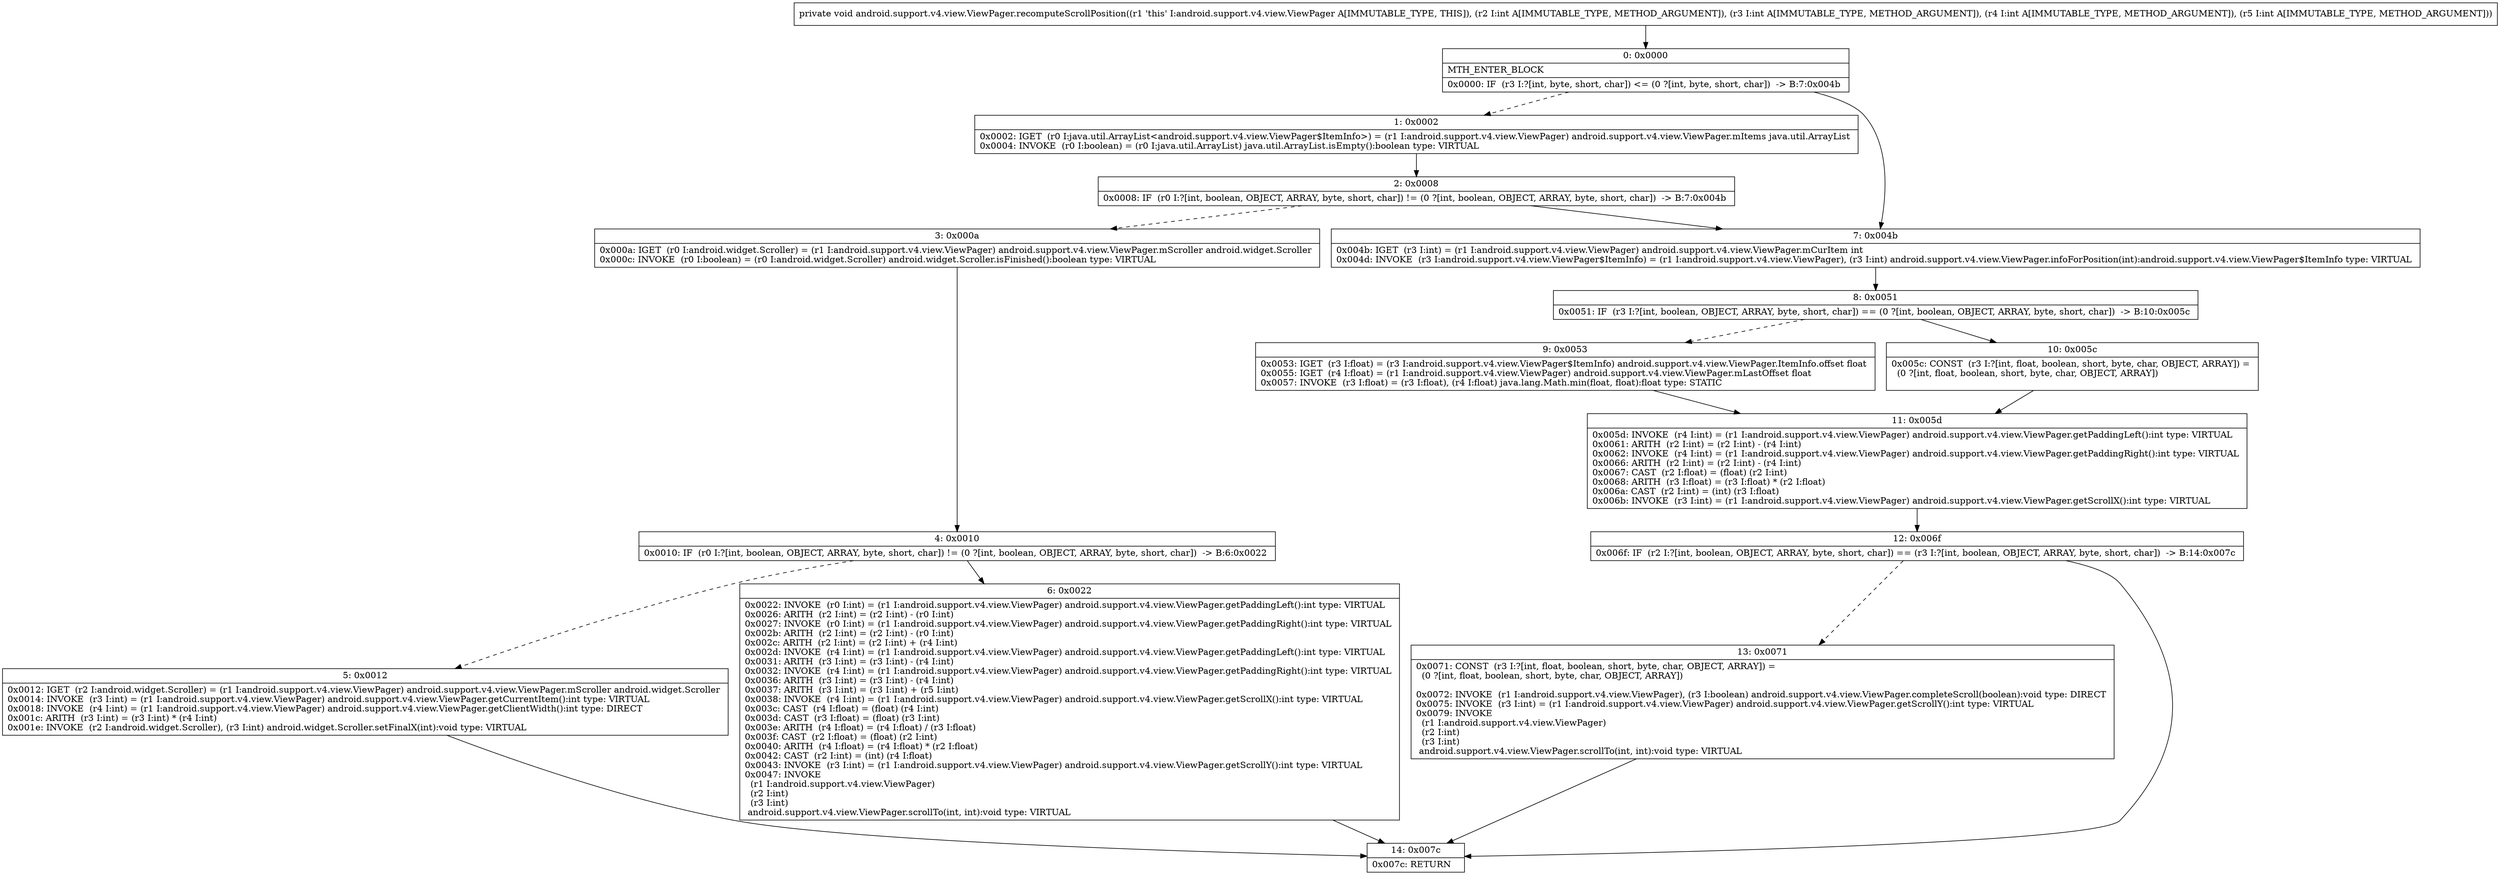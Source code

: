 digraph "CFG forandroid.support.v4.view.ViewPager.recomputeScrollPosition(IIII)V" {
Node_0 [shape=record,label="{0\:\ 0x0000|MTH_ENTER_BLOCK\l|0x0000: IF  (r3 I:?[int, byte, short, char]) \<= (0 ?[int, byte, short, char])  \-\> B:7:0x004b \l}"];
Node_1 [shape=record,label="{1\:\ 0x0002|0x0002: IGET  (r0 I:java.util.ArrayList\<android.support.v4.view.ViewPager$ItemInfo\>) = (r1 I:android.support.v4.view.ViewPager) android.support.v4.view.ViewPager.mItems java.util.ArrayList \l0x0004: INVOKE  (r0 I:boolean) = (r0 I:java.util.ArrayList) java.util.ArrayList.isEmpty():boolean type: VIRTUAL \l}"];
Node_2 [shape=record,label="{2\:\ 0x0008|0x0008: IF  (r0 I:?[int, boolean, OBJECT, ARRAY, byte, short, char]) != (0 ?[int, boolean, OBJECT, ARRAY, byte, short, char])  \-\> B:7:0x004b \l}"];
Node_3 [shape=record,label="{3\:\ 0x000a|0x000a: IGET  (r0 I:android.widget.Scroller) = (r1 I:android.support.v4.view.ViewPager) android.support.v4.view.ViewPager.mScroller android.widget.Scroller \l0x000c: INVOKE  (r0 I:boolean) = (r0 I:android.widget.Scroller) android.widget.Scroller.isFinished():boolean type: VIRTUAL \l}"];
Node_4 [shape=record,label="{4\:\ 0x0010|0x0010: IF  (r0 I:?[int, boolean, OBJECT, ARRAY, byte, short, char]) != (0 ?[int, boolean, OBJECT, ARRAY, byte, short, char])  \-\> B:6:0x0022 \l}"];
Node_5 [shape=record,label="{5\:\ 0x0012|0x0012: IGET  (r2 I:android.widget.Scroller) = (r1 I:android.support.v4.view.ViewPager) android.support.v4.view.ViewPager.mScroller android.widget.Scroller \l0x0014: INVOKE  (r3 I:int) = (r1 I:android.support.v4.view.ViewPager) android.support.v4.view.ViewPager.getCurrentItem():int type: VIRTUAL \l0x0018: INVOKE  (r4 I:int) = (r1 I:android.support.v4.view.ViewPager) android.support.v4.view.ViewPager.getClientWidth():int type: DIRECT \l0x001c: ARITH  (r3 I:int) = (r3 I:int) * (r4 I:int) \l0x001e: INVOKE  (r2 I:android.widget.Scroller), (r3 I:int) android.widget.Scroller.setFinalX(int):void type: VIRTUAL \l}"];
Node_6 [shape=record,label="{6\:\ 0x0022|0x0022: INVOKE  (r0 I:int) = (r1 I:android.support.v4.view.ViewPager) android.support.v4.view.ViewPager.getPaddingLeft():int type: VIRTUAL \l0x0026: ARITH  (r2 I:int) = (r2 I:int) \- (r0 I:int) \l0x0027: INVOKE  (r0 I:int) = (r1 I:android.support.v4.view.ViewPager) android.support.v4.view.ViewPager.getPaddingRight():int type: VIRTUAL \l0x002b: ARITH  (r2 I:int) = (r2 I:int) \- (r0 I:int) \l0x002c: ARITH  (r2 I:int) = (r2 I:int) + (r4 I:int) \l0x002d: INVOKE  (r4 I:int) = (r1 I:android.support.v4.view.ViewPager) android.support.v4.view.ViewPager.getPaddingLeft():int type: VIRTUAL \l0x0031: ARITH  (r3 I:int) = (r3 I:int) \- (r4 I:int) \l0x0032: INVOKE  (r4 I:int) = (r1 I:android.support.v4.view.ViewPager) android.support.v4.view.ViewPager.getPaddingRight():int type: VIRTUAL \l0x0036: ARITH  (r3 I:int) = (r3 I:int) \- (r4 I:int) \l0x0037: ARITH  (r3 I:int) = (r3 I:int) + (r5 I:int) \l0x0038: INVOKE  (r4 I:int) = (r1 I:android.support.v4.view.ViewPager) android.support.v4.view.ViewPager.getScrollX():int type: VIRTUAL \l0x003c: CAST  (r4 I:float) = (float) (r4 I:int) \l0x003d: CAST  (r3 I:float) = (float) (r3 I:int) \l0x003e: ARITH  (r4 I:float) = (r4 I:float) \/ (r3 I:float) \l0x003f: CAST  (r2 I:float) = (float) (r2 I:int) \l0x0040: ARITH  (r4 I:float) = (r4 I:float) * (r2 I:float) \l0x0042: CAST  (r2 I:int) = (int) (r4 I:float) \l0x0043: INVOKE  (r3 I:int) = (r1 I:android.support.v4.view.ViewPager) android.support.v4.view.ViewPager.getScrollY():int type: VIRTUAL \l0x0047: INVOKE  \l  (r1 I:android.support.v4.view.ViewPager)\l  (r2 I:int)\l  (r3 I:int)\l android.support.v4.view.ViewPager.scrollTo(int, int):void type: VIRTUAL \l}"];
Node_7 [shape=record,label="{7\:\ 0x004b|0x004b: IGET  (r3 I:int) = (r1 I:android.support.v4.view.ViewPager) android.support.v4.view.ViewPager.mCurItem int \l0x004d: INVOKE  (r3 I:android.support.v4.view.ViewPager$ItemInfo) = (r1 I:android.support.v4.view.ViewPager), (r3 I:int) android.support.v4.view.ViewPager.infoForPosition(int):android.support.v4.view.ViewPager$ItemInfo type: VIRTUAL \l}"];
Node_8 [shape=record,label="{8\:\ 0x0051|0x0051: IF  (r3 I:?[int, boolean, OBJECT, ARRAY, byte, short, char]) == (0 ?[int, boolean, OBJECT, ARRAY, byte, short, char])  \-\> B:10:0x005c \l}"];
Node_9 [shape=record,label="{9\:\ 0x0053|0x0053: IGET  (r3 I:float) = (r3 I:android.support.v4.view.ViewPager$ItemInfo) android.support.v4.view.ViewPager.ItemInfo.offset float \l0x0055: IGET  (r4 I:float) = (r1 I:android.support.v4.view.ViewPager) android.support.v4.view.ViewPager.mLastOffset float \l0x0057: INVOKE  (r3 I:float) = (r3 I:float), (r4 I:float) java.lang.Math.min(float, float):float type: STATIC \l}"];
Node_10 [shape=record,label="{10\:\ 0x005c|0x005c: CONST  (r3 I:?[int, float, boolean, short, byte, char, OBJECT, ARRAY]) = \l  (0 ?[int, float, boolean, short, byte, char, OBJECT, ARRAY])\l \l}"];
Node_11 [shape=record,label="{11\:\ 0x005d|0x005d: INVOKE  (r4 I:int) = (r1 I:android.support.v4.view.ViewPager) android.support.v4.view.ViewPager.getPaddingLeft():int type: VIRTUAL \l0x0061: ARITH  (r2 I:int) = (r2 I:int) \- (r4 I:int) \l0x0062: INVOKE  (r4 I:int) = (r1 I:android.support.v4.view.ViewPager) android.support.v4.view.ViewPager.getPaddingRight():int type: VIRTUAL \l0x0066: ARITH  (r2 I:int) = (r2 I:int) \- (r4 I:int) \l0x0067: CAST  (r2 I:float) = (float) (r2 I:int) \l0x0068: ARITH  (r3 I:float) = (r3 I:float) * (r2 I:float) \l0x006a: CAST  (r2 I:int) = (int) (r3 I:float) \l0x006b: INVOKE  (r3 I:int) = (r1 I:android.support.v4.view.ViewPager) android.support.v4.view.ViewPager.getScrollX():int type: VIRTUAL \l}"];
Node_12 [shape=record,label="{12\:\ 0x006f|0x006f: IF  (r2 I:?[int, boolean, OBJECT, ARRAY, byte, short, char]) == (r3 I:?[int, boolean, OBJECT, ARRAY, byte, short, char])  \-\> B:14:0x007c \l}"];
Node_13 [shape=record,label="{13\:\ 0x0071|0x0071: CONST  (r3 I:?[int, float, boolean, short, byte, char, OBJECT, ARRAY]) = \l  (0 ?[int, float, boolean, short, byte, char, OBJECT, ARRAY])\l \l0x0072: INVOKE  (r1 I:android.support.v4.view.ViewPager), (r3 I:boolean) android.support.v4.view.ViewPager.completeScroll(boolean):void type: DIRECT \l0x0075: INVOKE  (r3 I:int) = (r1 I:android.support.v4.view.ViewPager) android.support.v4.view.ViewPager.getScrollY():int type: VIRTUAL \l0x0079: INVOKE  \l  (r1 I:android.support.v4.view.ViewPager)\l  (r2 I:int)\l  (r3 I:int)\l android.support.v4.view.ViewPager.scrollTo(int, int):void type: VIRTUAL \l}"];
Node_14 [shape=record,label="{14\:\ 0x007c|0x007c: RETURN   \l}"];
MethodNode[shape=record,label="{private void android.support.v4.view.ViewPager.recomputeScrollPosition((r1 'this' I:android.support.v4.view.ViewPager A[IMMUTABLE_TYPE, THIS]), (r2 I:int A[IMMUTABLE_TYPE, METHOD_ARGUMENT]), (r3 I:int A[IMMUTABLE_TYPE, METHOD_ARGUMENT]), (r4 I:int A[IMMUTABLE_TYPE, METHOD_ARGUMENT]), (r5 I:int A[IMMUTABLE_TYPE, METHOD_ARGUMENT])) }"];
MethodNode -> Node_0;
Node_0 -> Node_1[style=dashed];
Node_0 -> Node_7;
Node_1 -> Node_2;
Node_2 -> Node_3[style=dashed];
Node_2 -> Node_7;
Node_3 -> Node_4;
Node_4 -> Node_5[style=dashed];
Node_4 -> Node_6;
Node_5 -> Node_14;
Node_6 -> Node_14;
Node_7 -> Node_8;
Node_8 -> Node_9[style=dashed];
Node_8 -> Node_10;
Node_9 -> Node_11;
Node_10 -> Node_11;
Node_11 -> Node_12;
Node_12 -> Node_13[style=dashed];
Node_12 -> Node_14;
Node_13 -> Node_14;
}

